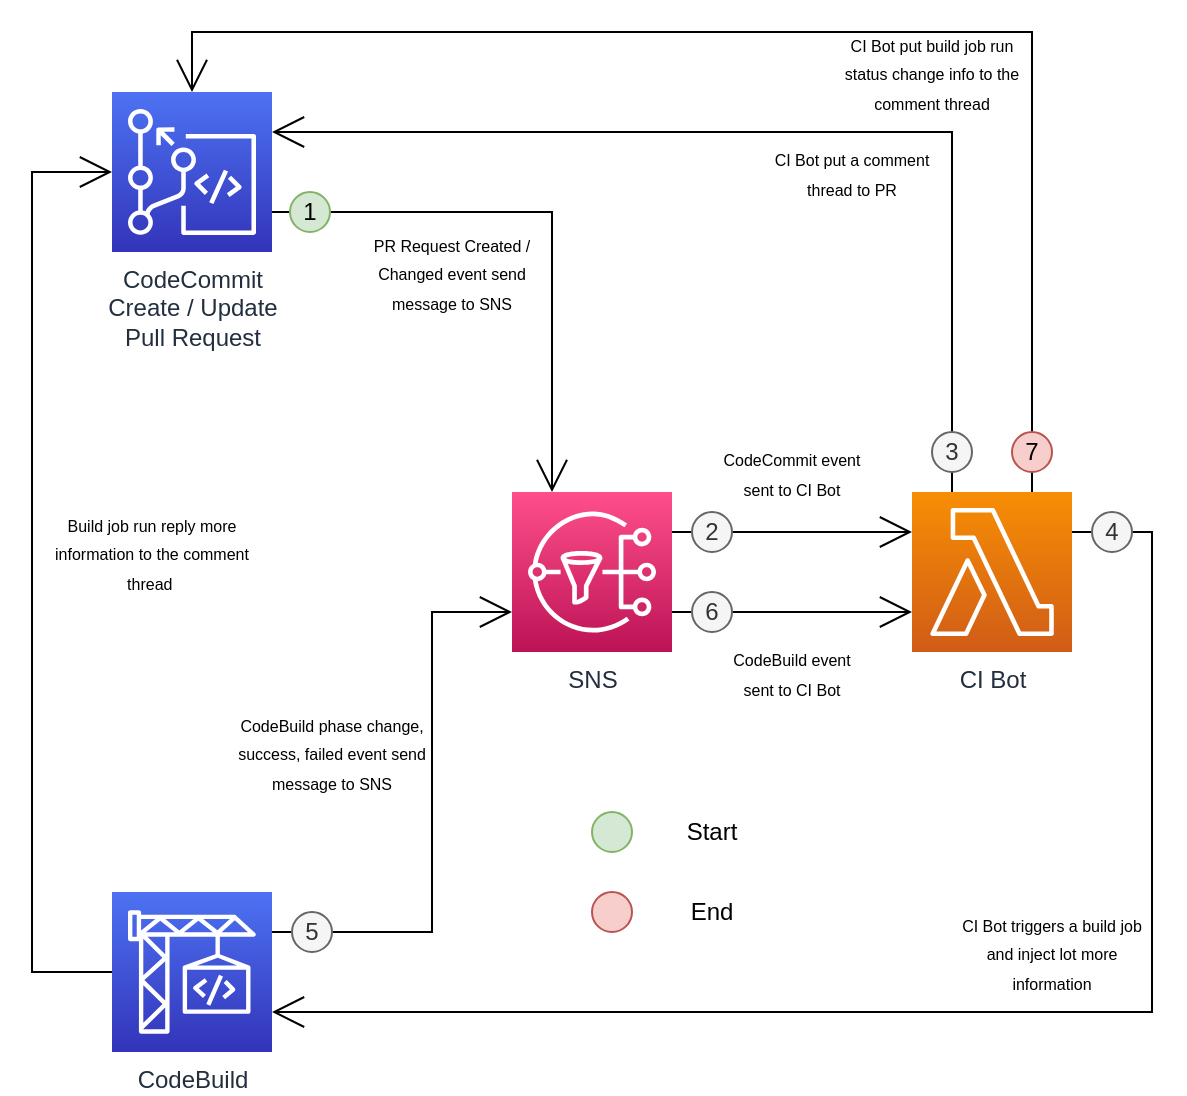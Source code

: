 <mxfile version="15.3.5" type="device"><diagram id="fPzkvBtbjQMyKy928yGW" name="Pull-Request-Bot"><mxGraphModel dx="889" dy="672" grid="1" gridSize="10" guides="1" tooltips="1" connect="1" arrows="1" fold="1" page="1" pageScale="1" pageWidth="850" pageHeight="1100" math="0" shadow="0"><root><mxCell id="0"/><mxCell id="1" parent="0"/><mxCell id="Pe_iXtJkQywB9YmqMGQp-9" style="edgeStyle=orthogonalEdgeStyle;rounded=0;orthogonalLoop=1;jettySize=auto;html=1;exitX=1;exitY=0.25;exitDx=0;exitDy=0;exitPerimeter=0;entryX=0;entryY=0.25;entryDx=0;entryDy=0;entryPerimeter=0;endArrow=open;startSize=14;endSize=14;sourcePerimeterSpacing=8;targetPerimeterSpacing=8;" edge="1" parent="1" source="Pe_iXtJkQywB9YmqMGQp-2" target="Pe_iXtJkQywB9YmqMGQp-7"><mxGeometry relative="1" as="geometry"/></mxCell><mxCell id="Pe_iXtJkQywB9YmqMGQp-23" style="edgeStyle=orthogonalEdgeStyle;rounded=0;orthogonalLoop=1;jettySize=auto;html=1;exitX=1;exitY=0.75;exitDx=0;exitDy=0;exitPerimeter=0;entryX=0;entryY=0.75;entryDx=0;entryDy=0;entryPerimeter=0;endArrow=open;startSize=14;endSize=14;sourcePerimeterSpacing=8;targetPerimeterSpacing=8;" edge="1" parent="1" source="Pe_iXtJkQywB9YmqMGQp-2" target="Pe_iXtJkQywB9YmqMGQp-7"><mxGeometry relative="1" as="geometry"/></mxCell><mxCell id="Pe_iXtJkQywB9YmqMGQp-2" value="SNS" style="sketch=0;points=[[0,0,0],[0.25,0,0],[0.5,0,0],[0.75,0,0],[1,0,0],[0,1,0],[0.25,1,0],[0.5,1,0],[0.75,1,0],[1,1,0],[0,0.25,0],[0,0.5,0],[0,0.75,0],[1,0.25,0],[1,0.5,0],[1,0.75,0]];outlineConnect=0;fontColor=#232F3E;gradientColor=#FF4F8B;gradientDirection=north;fillColor=#BC1356;strokeColor=#ffffff;dashed=0;verticalLabelPosition=bottom;verticalAlign=top;align=center;html=1;fontSize=12;fontStyle=0;aspect=fixed;shape=mxgraph.aws4.resourceIcon;resIcon=mxgraph.aws4.sns;hachureGap=4;pointerEvents=0;" vertex="1" parent="1"><mxGeometry x="480" y="360" width="80" height="80" as="geometry"/></mxCell><mxCell id="Pe_iXtJkQywB9YmqMGQp-5" style="edgeStyle=orthogonalEdgeStyle;rounded=0;orthogonalLoop=1;jettySize=auto;html=1;exitX=1;exitY=0.75;exitDx=0;exitDy=0;exitPerimeter=0;entryX=0.25;entryY=0;entryDx=0;entryDy=0;entryPerimeter=0;endArrow=open;startSize=14;endSize=14;sourcePerimeterSpacing=8;targetPerimeterSpacing=8;" edge="1" parent="1" source="Pe_iXtJkQywB9YmqMGQp-3" target="Pe_iXtJkQywB9YmqMGQp-2"><mxGeometry relative="1" as="geometry"><Array as="points"><mxPoint x="500" y="220"/></Array></mxGeometry></mxCell><mxCell id="Pe_iXtJkQywB9YmqMGQp-3" value="CodeCommit&lt;br&gt;Create / Update&lt;br&gt;Pull Request" style="sketch=0;points=[[0,0,0],[0.25,0,0],[0.5,0,0],[0.75,0,0],[1,0,0],[0,1,0],[0.25,1,0],[0.5,1,0],[0.75,1,0],[1,1,0],[0,0.25,0],[0,0.5,0],[0,0.75,0],[1,0.25,0],[1,0.5,0],[1,0.75,0]];outlineConnect=0;fontColor=#232F3E;gradientColor=#4D72F3;gradientDirection=north;fillColor=#3334B9;strokeColor=#ffffff;dashed=0;verticalLabelPosition=bottom;verticalAlign=top;align=center;html=1;fontSize=12;fontStyle=0;aspect=fixed;shape=mxgraph.aws4.resourceIcon;resIcon=mxgraph.aws4.codecommit;hachureGap=4;pointerEvents=0;" vertex="1" parent="1"><mxGeometry x="280" y="160" width="80" height="80" as="geometry"/></mxCell><mxCell id="Pe_iXtJkQywB9YmqMGQp-21" style="edgeStyle=orthogonalEdgeStyle;rounded=0;orthogonalLoop=1;jettySize=auto;html=1;exitX=1;exitY=0.25;exitDx=0;exitDy=0;exitPerimeter=0;entryX=0;entryY=0.75;entryDx=0;entryDy=0;entryPerimeter=0;endArrow=open;startSize=14;endSize=14;sourcePerimeterSpacing=8;targetPerimeterSpacing=8;" edge="1" parent="1" source="Pe_iXtJkQywB9YmqMGQp-4" target="Pe_iXtJkQywB9YmqMGQp-2"><mxGeometry relative="1" as="geometry"><Array as="points"><mxPoint x="440" y="580"/><mxPoint x="440" y="420"/></Array></mxGeometry></mxCell><mxCell id="Pe_iXtJkQywB9YmqMGQp-41" style="edgeStyle=orthogonalEdgeStyle;rounded=0;orthogonalLoop=1;jettySize=auto;html=1;exitX=0;exitY=0.5;exitDx=0;exitDy=0;exitPerimeter=0;entryX=0;entryY=0.5;entryDx=0;entryDy=0;entryPerimeter=0;endArrow=open;startSize=14;endSize=14;sourcePerimeterSpacing=8;targetPerimeterSpacing=8;" edge="1" parent="1" source="Pe_iXtJkQywB9YmqMGQp-4" target="Pe_iXtJkQywB9YmqMGQp-3"><mxGeometry relative="1" as="geometry"><Array as="points"><mxPoint x="240" y="600"/><mxPoint x="240" y="200"/></Array></mxGeometry></mxCell><mxCell id="Pe_iXtJkQywB9YmqMGQp-4" value="CodeBuild" style="sketch=0;points=[[0,0,0],[0.25,0,0],[0.5,0,0],[0.75,0,0],[1,0,0],[0,1,0],[0.25,1,0],[0.5,1,0],[0.75,1,0],[1,1,0],[0,0.25,0],[0,0.5,0],[0,0.75,0],[1,0.25,0],[1,0.5,0],[1,0.75,0]];outlineConnect=0;fontColor=#232F3E;gradientColor=#4D72F3;gradientDirection=north;fillColor=#3334B9;strokeColor=#ffffff;dashed=0;verticalLabelPosition=bottom;verticalAlign=top;align=center;html=1;fontSize=12;fontStyle=0;aspect=fixed;shape=mxgraph.aws4.resourceIcon;resIcon=mxgraph.aws4.codebuild;hachureGap=4;pointerEvents=0;" vertex="1" parent="1"><mxGeometry x="280" y="560" width="80" height="80" as="geometry"/></mxCell><mxCell id="Pe_iXtJkQywB9YmqMGQp-6" value="1" style="ellipse;whiteSpace=wrap;html=1;aspect=fixed;hachureGap=4;pointerEvents=0;fillColor=#d5e8d4;strokeColor=#82b366;" vertex="1" parent="1"><mxGeometry x="369" y="210" width="20" height="20" as="geometry"/></mxCell><mxCell id="Pe_iXtJkQywB9YmqMGQp-12" style="edgeStyle=orthogonalEdgeStyle;rounded=0;orthogonalLoop=1;jettySize=auto;html=1;exitX=1;exitY=0.25;exitDx=0;exitDy=0;exitPerimeter=0;entryX=1;entryY=0.75;entryDx=0;entryDy=0;entryPerimeter=0;endArrow=open;startSize=14;endSize=14;sourcePerimeterSpacing=8;targetPerimeterSpacing=8;" edge="1" parent="1" source="Pe_iXtJkQywB9YmqMGQp-7" target="Pe_iXtJkQywB9YmqMGQp-4"><mxGeometry relative="1" as="geometry"><Array as="points"><mxPoint x="800" y="380"/><mxPoint x="800" y="620"/></Array></mxGeometry></mxCell><mxCell id="Pe_iXtJkQywB9YmqMGQp-15" style="edgeStyle=orthogonalEdgeStyle;rounded=0;orthogonalLoop=1;jettySize=auto;html=1;exitX=0.25;exitY=0;exitDx=0;exitDy=0;exitPerimeter=0;entryX=1;entryY=0.25;entryDx=0;entryDy=0;entryPerimeter=0;endArrow=open;startSize=14;endSize=14;sourcePerimeterSpacing=8;targetPerimeterSpacing=8;" edge="1" parent="1" source="Pe_iXtJkQywB9YmqMGQp-7" target="Pe_iXtJkQywB9YmqMGQp-3"><mxGeometry relative="1" as="geometry"/></mxCell><mxCell id="Pe_iXtJkQywB9YmqMGQp-24" style="edgeStyle=orthogonalEdgeStyle;rounded=0;orthogonalLoop=1;jettySize=auto;html=1;exitX=0.75;exitY=0;exitDx=0;exitDy=0;exitPerimeter=0;entryX=0.5;entryY=0;entryDx=0;entryDy=0;entryPerimeter=0;endArrow=open;startSize=14;endSize=14;sourcePerimeterSpacing=8;targetPerimeterSpacing=8;" edge="1" parent="1" source="Pe_iXtJkQywB9YmqMGQp-7" target="Pe_iXtJkQywB9YmqMGQp-3"><mxGeometry relative="1" as="geometry"/></mxCell><mxCell id="Pe_iXtJkQywB9YmqMGQp-7" value="CI Bot" style="sketch=0;points=[[0,0,0],[0.25,0,0],[0.5,0,0],[0.75,0,0],[1,0,0],[0,1,0],[0.25,1,0],[0.5,1,0],[0.75,1,0],[1,1,0],[0,0.25,0],[0,0.5,0],[0,0.75,0],[1,0.25,0],[1,0.5,0],[1,0.75,0]];outlineConnect=0;fontColor=#232F3E;gradientColor=#F78E04;gradientDirection=north;fillColor=#D05C17;strokeColor=#ffffff;dashed=0;verticalLabelPosition=bottom;verticalAlign=top;align=center;html=1;fontSize=12;fontStyle=0;aspect=fixed;shape=mxgraph.aws4.resourceIcon;resIcon=mxgraph.aws4.lambda;hachureGap=4;pointerEvents=0;" vertex="1" parent="1"><mxGeometry x="680" y="360" width="80" height="80" as="geometry"/></mxCell><mxCell id="Pe_iXtJkQywB9YmqMGQp-18" value="2" style="ellipse;whiteSpace=wrap;html=1;aspect=fixed;hachureGap=4;pointerEvents=0;fillColor=#f5f5f5;strokeColor=#666666;fontColor=#333333;" vertex="1" parent="1"><mxGeometry x="570" y="370" width="20" height="20" as="geometry"/></mxCell><mxCell id="Pe_iXtJkQywB9YmqMGQp-19" value="3" style="ellipse;whiteSpace=wrap;html=1;aspect=fixed;hachureGap=4;pointerEvents=0;fillColor=#f5f5f5;strokeColor=#666666;fontColor=#333333;" vertex="1" parent="1"><mxGeometry x="690" y="330" width="20" height="20" as="geometry"/></mxCell><mxCell id="Pe_iXtJkQywB9YmqMGQp-20" value="4" style="ellipse;whiteSpace=wrap;html=1;aspect=fixed;hachureGap=4;pointerEvents=0;fillColor=#f5f5f5;strokeColor=#666666;fontColor=#333333;" vertex="1" parent="1"><mxGeometry x="770" y="370" width="20" height="20" as="geometry"/></mxCell><mxCell id="Pe_iXtJkQywB9YmqMGQp-22" value="5" style="ellipse;whiteSpace=wrap;html=1;aspect=fixed;hachureGap=4;pointerEvents=0;fillColor=#f5f5f5;strokeColor=#666666;fontColor=#333333;" vertex="1" parent="1"><mxGeometry x="370" y="570" width="20" height="20" as="geometry"/></mxCell><mxCell id="Pe_iXtJkQywB9YmqMGQp-31" value="6" style="ellipse;whiteSpace=wrap;html=1;aspect=fixed;hachureGap=4;pointerEvents=0;fillColor=#f5f5f5;strokeColor=#666666;fontColor=#333333;" vertex="1" parent="1"><mxGeometry x="570" y="410" width="20" height="20" as="geometry"/></mxCell><mxCell id="Pe_iXtJkQywB9YmqMGQp-32" value="7" style="ellipse;whiteSpace=wrap;html=1;aspect=fixed;hachureGap=4;pointerEvents=0;fillColor=#f8cecc;strokeColor=#b85450;" vertex="1" parent="1"><mxGeometry x="730" y="330" width="20" height="20" as="geometry"/></mxCell><mxCell id="Pe_iXtJkQywB9YmqMGQp-33" value="&lt;font style=&quot;font-size: 8px&quot;&gt;PR Request Created / Changed event send message to SNS&lt;/font&gt;" style="text;html=1;strokeColor=none;fillColor=none;align=center;verticalAlign=middle;whiteSpace=wrap;rounded=0;hachureGap=4;pointerEvents=0;" vertex="1" parent="1"><mxGeometry x="400" y="220" width="100" height="60" as="geometry"/></mxCell><mxCell id="Pe_iXtJkQywB9YmqMGQp-34" value="&lt;font style=&quot;font-size: 8px&quot;&gt;CodeCommit event&lt;br&gt;sent to CI Bot&lt;br&gt;&lt;/font&gt;" style="text;html=1;strokeColor=none;fillColor=none;align=center;verticalAlign=middle;whiteSpace=wrap;rounded=0;hachureGap=4;pointerEvents=0;" vertex="1" parent="1"><mxGeometry x="570" y="320" width="100" height="60" as="geometry"/></mxCell><mxCell id="Pe_iXtJkQywB9YmqMGQp-35" value="&lt;font style=&quot;font-size: 8px&quot;&gt;CI Bot put a comment thread to PR&lt;br&gt;&lt;/font&gt;" style="text;html=1;strokeColor=none;fillColor=none;align=center;verticalAlign=middle;whiteSpace=wrap;rounded=0;hachureGap=4;pointerEvents=0;" vertex="1" parent="1"><mxGeometry x="600" y="170" width="100" height="60" as="geometry"/></mxCell><mxCell id="Pe_iXtJkQywB9YmqMGQp-36" value="&lt;font style=&quot;font-size: 8px&quot;&gt;CI Bot triggers a build job&lt;br&gt;and inject lot more information&lt;br&gt;&lt;/font&gt;" style="text;html=1;strokeColor=none;fillColor=none;align=center;verticalAlign=middle;whiteSpace=wrap;rounded=0;hachureGap=4;pointerEvents=0;" vertex="1" parent="1"><mxGeometry x="700" y="560" width="100" height="60" as="geometry"/></mxCell><mxCell id="Pe_iXtJkQywB9YmqMGQp-37" value="&lt;font style=&quot;font-size: 8px&quot;&gt;CodeBuild phase change, success, failed event send message to SNS&lt;br&gt;&lt;/font&gt;" style="text;html=1;strokeColor=none;fillColor=none;align=center;verticalAlign=middle;whiteSpace=wrap;rounded=0;hachureGap=4;pointerEvents=0;" vertex="1" parent="1"><mxGeometry x="340" y="460" width="100" height="60" as="geometry"/></mxCell><mxCell id="Pe_iXtJkQywB9YmqMGQp-38" value="&lt;font style=&quot;font-size: 8px&quot;&gt;CodeBuild event&lt;br&gt;sent to CI Bot&lt;br&gt;&lt;/font&gt;" style="text;html=1;strokeColor=none;fillColor=none;align=center;verticalAlign=middle;whiteSpace=wrap;rounded=0;hachureGap=4;pointerEvents=0;" vertex="1" parent="1"><mxGeometry x="570" y="420" width="100" height="60" as="geometry"/></mxCell><mxCell id="Pe_iXtJkQywB9YmqMGQp-39" value="&lt;font style=&quot;font-size: 8px&quot;&gt;CI Bot put build job run status change info to the comment thread&lt;br&gt;&lt;/font&gt;" style="text;html=1;strokeColor=none;fillColor=none;align=center;verticalAlign=middle;whiteSpace=wrap;rounded=0;hachureGap=4;pointerEvents=0;" vertex="1" parent="1"><mxGeometry x="640" y="120" width="100" height="60" as="geometry"/></mxCell><mxCell id="Pe_iXtJkQywB9YmqMGQp-42" value="&lt;font style=&quot;font-size: 8px&quot;&gt;Build job run reply more information to the comment thread&amp;nbsp;&lt;br&gt;&lt;/font&gt;" style="text;html=1;strokeColor=none;fillColor=none;align=center;verticalAlign=middle;whiteSpace=wrap;rounded=0;hachureGap=4;pointerEvents=0;" vertex="1" parent="1"><mxGeometry x="250" y="360" width="100" height="60" as="geometry"/></mxCell><mxCell id="Pe_iXtJkQywB9YmqMGQp-43" value="" style="ellipse;whiteSpace=wrap;html=1;aspect=fixed;hachureGap=4;pointerEvents=0;fillColor=#d5e8d4;strokeColor=#82b366;" vertex="1" parent="1"><mxGeometry x="520" y="520" width="20" height="20" as="geometry"/></mxCell><mxCell id="Pe_iXtJkQywB9YmqMGQp-44" value="" style="ellipse;whiteSpace=wrap;html=1;aspect=fixed;hachureGap=4;pointerEvents=0;fillColor=#f8cecc;strokeColor=#b85450;" vertex="1" parent="1"><mxGeometry x="520" y="560" width="20" height="20" as="geometry"/></mxCell><mxCell id="Pe_iXtJkQywB9YmqMGQp-45" value="Start" style="text;html=1;strokeColor=none;fillColor=none;align=center;verticalAlign=middle;whiteSpace=wrap;rounded=0;hachureGap=4;pointerEvents=0;" vertex="1" parent="1"><mxGeometry x="560" y="520" width="40" height="20" as="geometry"/></mxCell><mxCell id="Pe_iXtJkQywB9YmqMGQp-48" value="End" style="text;html=1;strokeColor=none;fillColor=none;align=center;verticalAlign=middle;whiteSpace=wrap;rounded=0;hachureGap=4;pointerEvents=0;" vertex="1" parent="1"><mxGeometry x="560" y="560" width="40" height="20" as="geometry"/></mxCell></root></mxGraphModel></diagram></mxfile>